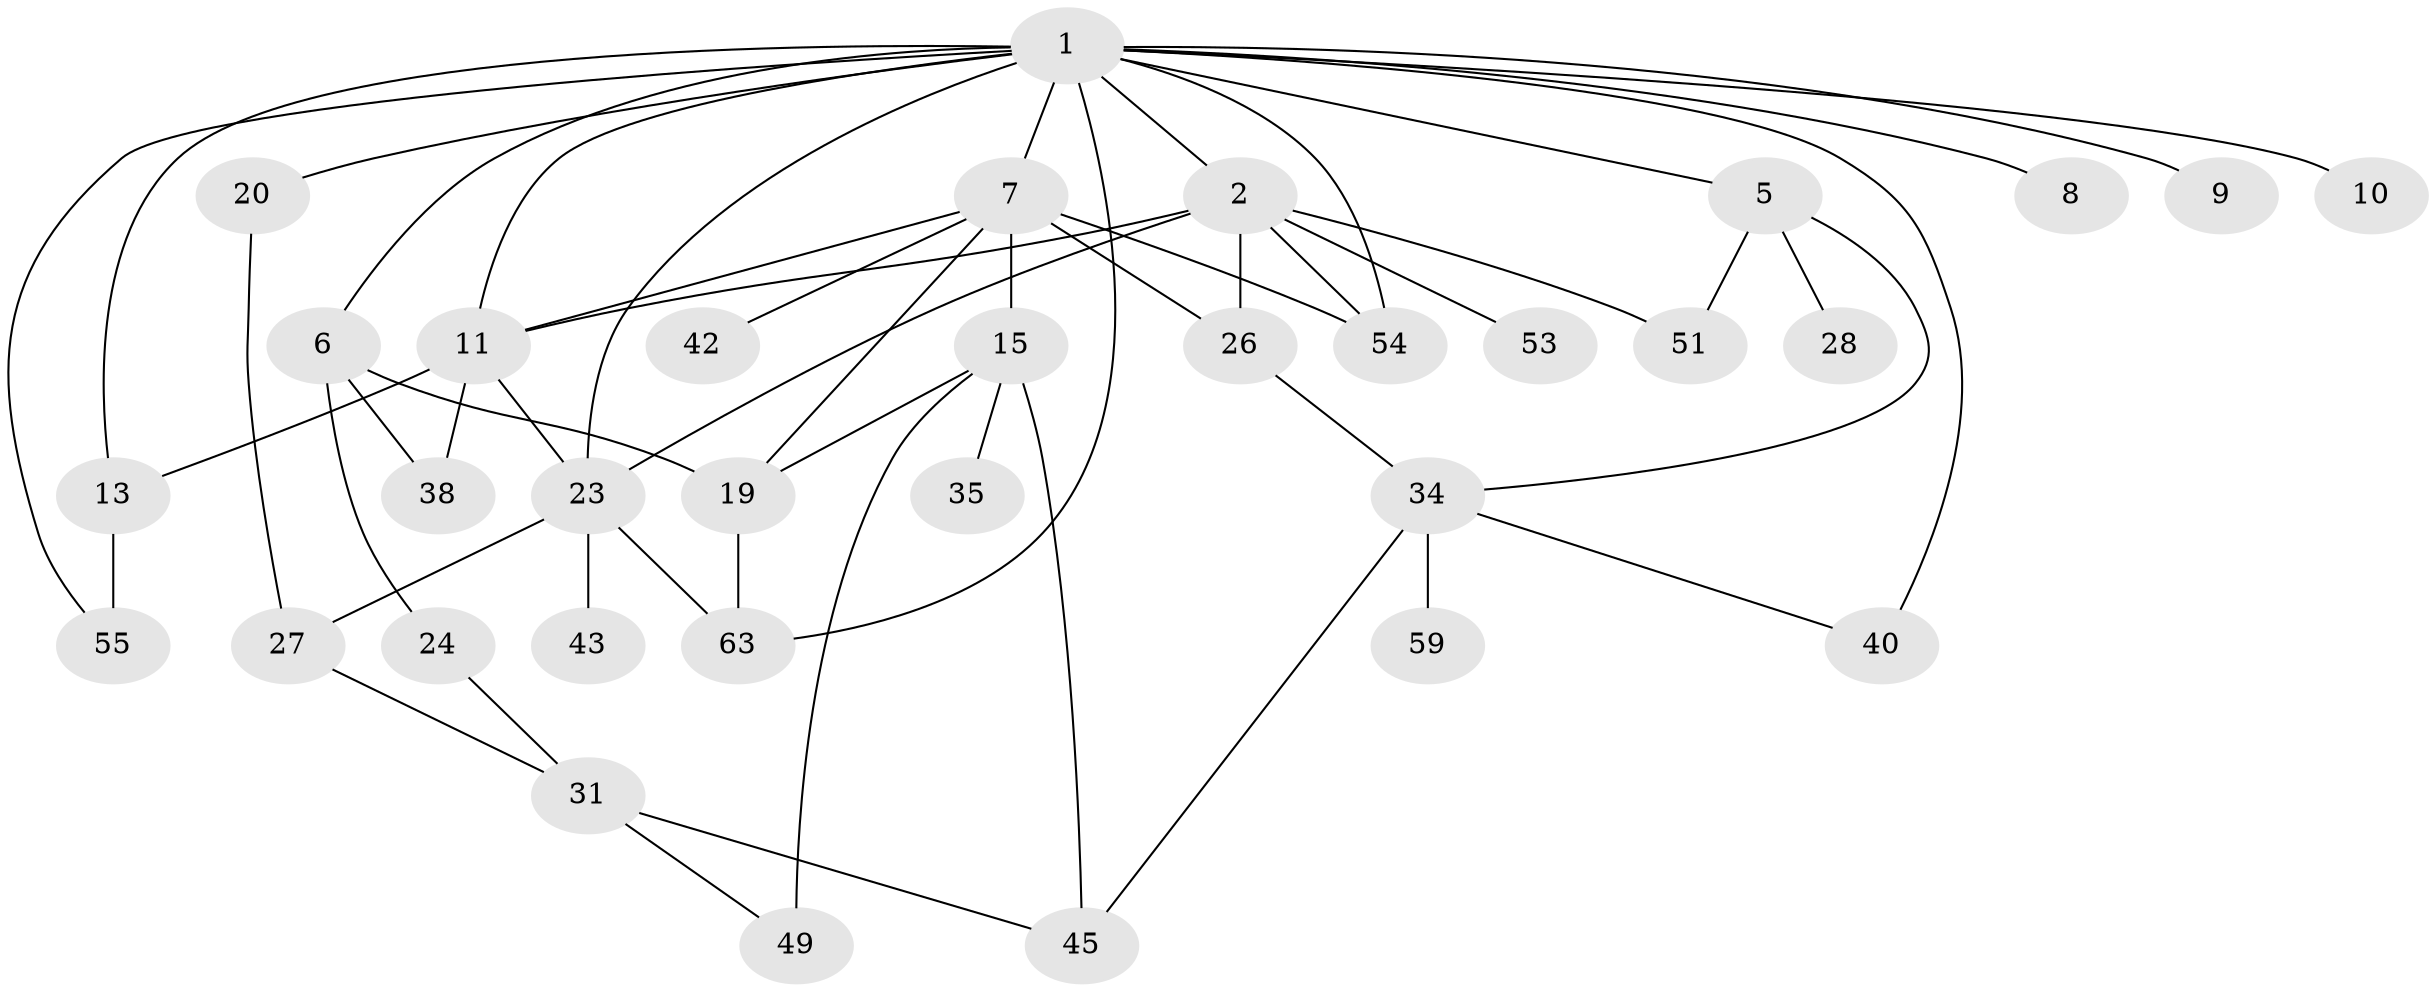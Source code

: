 // original degree distribution, {6: 0.07462686567164178, 8: 0.014925373134328358, 4: 0.1791044776119403, 1: 0.23880597014925373, 3: 0.2537313432835821, 2: 0.19402985074626866, 5: 0.04477611940298507}
// Generated by graph-tools (version 1.1) at 2025/13/03/09/25 04:13:39]
// undirected, 33 vertices, 54 edges
graph export_dot {
graph [start="1"]
  node [color=gray90,style=filled];
  1 [super="+4+3"];
  2;
  5 [super="+61"];
  6 [super="+21"];
  7 [super="+48+12"];
  8;
  9;
  10;
  11 [super="+17"];
  13 [super="+32"];
  15 [super="+22"];
  19 [super="+30"];
  20 [super="+56"];
  23 [super="+41+25"];
  24;
  26;
  27;
  28;
  31;
  34 [super="+37"];
  35;
  38 [super="+58"];
  40;
  42;
  43;
  45;
  49;
  51;
  53;
  54 [super="+57"];
  55;
  59;
  63 [super="+65"];
  1 -- 2 [weight=2];
  1 -- 5;
  1 -- 6;
  1 -- 9;
  1 -- 20;
  1 -- 23 [weight=2];
  1 -- 10;
  1 -- 11;
  1 -- 63;
  1 -- 7 [weight=2];
  1 -- 8;
  1 -- 40;
  1 -- 13;
  1 -- 55;
  1 -- 54;
  2 -- 11;
  2 -- 23;
  2 -- 51;
  2 -- 53;
  2 -- 54;
  2 -- 26;
  5 -- 28;
  5 -- 34;
  5 -- 51;
  6 -- 24;
  6 -- 38;
  6 -- 19;
  7 -- 19;
  7 -- 42;
  7 -- 11;
  7 -- 54 [weight=2];
  7 -- 26;
  7 -- 15;
  11 -- 13;
  11 -- 38;
  11 -- 23;
  13 -- 55 [weight=2];
  15 -- 35;
  15 -- 49;
  15 -- 45;
  15 -- 19 [weight=3];
  19 -- 63;
  20 -- 27;
  23 -- 43;
  23 -- 27;
  23 -- 63;
  24 -- 31;
  26 -- 34;
  27 -- 31;
  31 -- 45;
  31 -- 49;
  34 -- 45;
  34 -- 59;
  34 -- 40;
}
